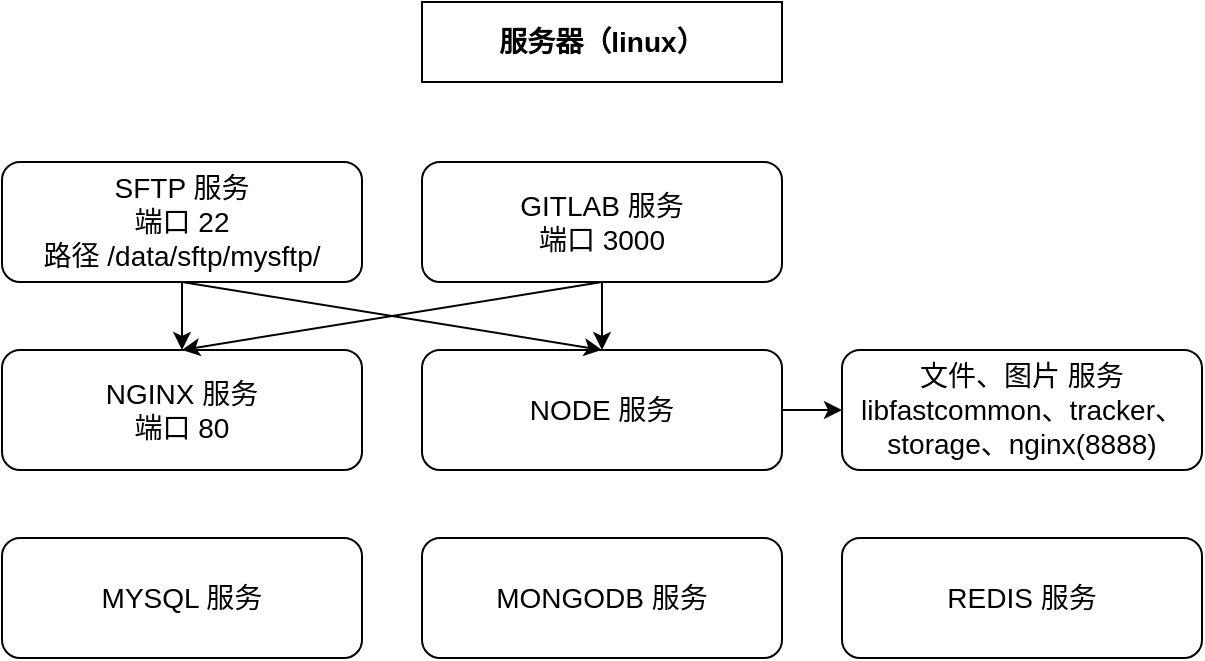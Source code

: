 <mxfile version="11.1.4" type="github"><diagram id="VRQW3Jt0eaMa1CC4UobA" name="Page-1"><mxGraphModel dx="901" dy="631" grid="1" gridSize="10" guides="1" tooltips="1" connect="1" arrows="1" fold="1" page="1" pageScale="1" pageWidth="827" pageHeight="1169" math="0" shadow="0"><root><mxCell id="0"/><mxCell id="1" parent="0"/><mxCell id="4vmc7MduP0g42sPAPMOg-2" value="服务器（linux）" style="rounded=0;whiteSpace=wrap;html=1;fontStyle=1;fontSize=14;" parent="1" vertex="1"><mxGeometry x="280" y="20" width="180" height="40" as="geometry"/></mxCell><mxCell id="4vmc7MduP0g42sPAPMOg-4" value="文件、图片 服务&#10;libfastcommon、tracker、&#10;storage、nginx(8888)" style="rounded=1;whiteSpace=wrap;strokeWidth=1;fontSize=14;fontStyle=0;fontFamily=Helvetica;verticalAlign=middle;horizontal=1;spacing=0;" parent="1" vertex="1"><mxGeometry x="490" y="194" width="180" height="60" as="geometry"/></mxCell><mxCell id="yCcydIhPeO00OU6VGQBU-1" value="SFTP 服务&#10;端口 22&#10;路径 /data/sftp/mysftp/" style="rounded=1;whiteSpace=wrap;strokeWidth=1;fontSize=14;fontStyle=0;fontFamily=Helvetica;verticalAlign=middle;horizontal=1;spacing=0;" vertex="1" parent="1"><mxGeometry x="70" y="100" width="180" height="60" as="geometry"/></mxCell><mxCell id="yCcydIhPeO00OU6VGQBU-22" style="edgeStyle=orthogonalEdgeStyle;rounded=0;orthogonalLoop=1;jettySize=auto;html=1;exitX=1;exitY=0.5;exitDx=0;exitDy=0;entryX=0;entryY=0.5;entryDx=0;entryDy=0;fontFamily=Helvetica;fontSize=14;" edge="1" parent="1" source="yCcydIhPeO00OU6VGQBU-2" target="4vmc7MduP0g42sPAPMOg-4"><mxGeometry relative="1" as="geometry"/></mxCell><mxCell id="yCcydIhPeO00OU6VGQBU-2" value="NODE 服务" style="rounded=1;whiteSpace=wrap;strokeWidth=1;fontSize=14;fontStyle=0;fontFamily=Helvetica;verticalAlign=middle;horizontal=1;spacing=0;" vertex="1" parent="1"><mxGeometry x="280" y="194" width="180" height="60" as="geometry"/></mxCell><mxCell id="yCcydIhPeO00OU6VGQBU-19" style="edgeStyle=orthogonalEdgeStyle;rounded=0;orthogonalLoop=1;jettySize=auto;html=1;entryX=0.5;entryY=0;entryDx=0;entryDy=0;fontFamily=Helvetica;fontSize=14;" edge="1" parent="1" source="yCcydIhPeO00OU6VGQBU-3" target="yCcydIhPeO00OU6VGQBU-2"><mxGeometry relative="1" as="geometry"/></mxCell><mxCell id="yCcydIhPeO00OU6VGQBU-3" value="GITLAB 服务&#10;端口 3000" style="rounded=1;whiteSpace=wrap;strokeWidth=1;fontSize=14;fontStyle=0;fontFamily=Helvetica;verticalAlign=middle;horizontal=1;spacing=0;" vertex="1" parent="1"><mxGeometry x="280" y="100" width="180" height="60" as="geometry"/></mxCell><mxCell id="yCcydIhPeO00OU6VGQBU-5" value="NGINX 服务&#10;端口 80" style="rounded=1;whiteSpace=wrap;strokeWidth=1;fontSize=14;fontStyle=0;fontFamily=Helvetica;verticalAlign=middle;horizontal=1;spacing=0;" vertex="1" parent="1"><mxGeometry x="70" y="194" width="180" height="60" as="geometry"/></mxCell><mxCell id="yCcydIhPeO00OU6VGQBU-7" value="REDIS 服务" style="rounded=1;whiteSpace=wrap;strokeWidth=1;fontSize=14;fontStyle=0;fontFamily=Helvetica;verticalAlign=middle;horizontal=1;spacing=0;" vertex="1" parent="1"><mxGeometry x="490" y="288" width="180" height="60" as="geometry"/></mxCell><mxCell id="yCcydIhPeO00OU6VGQBU-8" value="MONGODB 服务" style="rounded=1;whiteSpace=wrap;strokeWidth=1;fontSize=14;fontStyle=0;fontFamily=Helvetica;verticalAlign=middle;horizontal=1;spacing=0;" vertex="1" parent="1"><mxGeometry x="280" y="288" width="180" height="60" as="geometry"/></mxCell><mxCell id="yCcydIhPeO00OU6VGQBU-9" value="MYSQL 服务" style="rounded=1;whiteSpace=wrap;strokeWidth=1;fontSize=14;fontStyle=0;fontFamily=Helvetica;verticalAlign=middle;horizontal=1;spacing=0;" vertex="1" parent="1"><mxGeometry x="70" y="288" width="180" height="60" as="geometry"/></mxCell><mxCell id="yCcydIhPeO00OU6VGQBU-16" value="" style="endArrow=classic;html=1;fontFamily=Helvetica;fontSize=14;exitX=0.5;exitY=1;exitDx=0;exitDy=0;entryX=0.5;entryY=0;entryDx=0;entryDy=0;" edge="1" parent="1" source="yCcydIhPeO00OU6VGQBU-1" target="yCcydIhPeO00OU6VGQBU-5"><mxGeometry width="50" height="50" relative="1" as="geometry"><mxPoint x="70" y="420" as="sourcePoint"/><mxPoint x="120" y="370" as="targetPoint"/></mxGeometry></mxCell><mxCell id="yCcydIhPeO00OU6VGQBU-18" value="" style="endArrow=classic;html=1;fontFamily=Helvetica;fontSize=14;exitX=0.5;exitY=1;exitDx=0;exitDy=0;entryX=0.5;entryY=0;entryDx=0;entryDy=0;" edge="1" parent="1" source="yCcydIhPeO00OU6VGQBU-3" target="yCcydIhPeO00OU6VGQBU-5"><mxGeometry width="50" height="50" relative="1" as="geometry"><mxPoint x="70" y="420" as="sourcePoint"/><mxPoint x="160" y="190" as="targetPoint"/></mxGeometry></mxCell><mxCell id="yCcydIhPeO00OU6VGQBU-20" value="" style="endArrow=classic;html=1;fontFamily=Helvetica;fontSize=14;exitX=0.5;exitY=1;exitDx=0;exitDy=0;entryX=0.5;entryY=0;entryDx=0;entryDy=0;" edge="1" parent="1" source="yCcydIhPeO00OU6VGQBU-1" target="yCcydIhPeO00OU6VGQBU-2"><mxGeometry width="50" height="50" relative="1" as="geometry"><mxPoint x="70" y="420" as="sourcePoint"/><mxPoint x="120" y="370" as="targetPoint"/></mxGeometry></mxCell></root></mxGraphModel></diagram></mxfile>